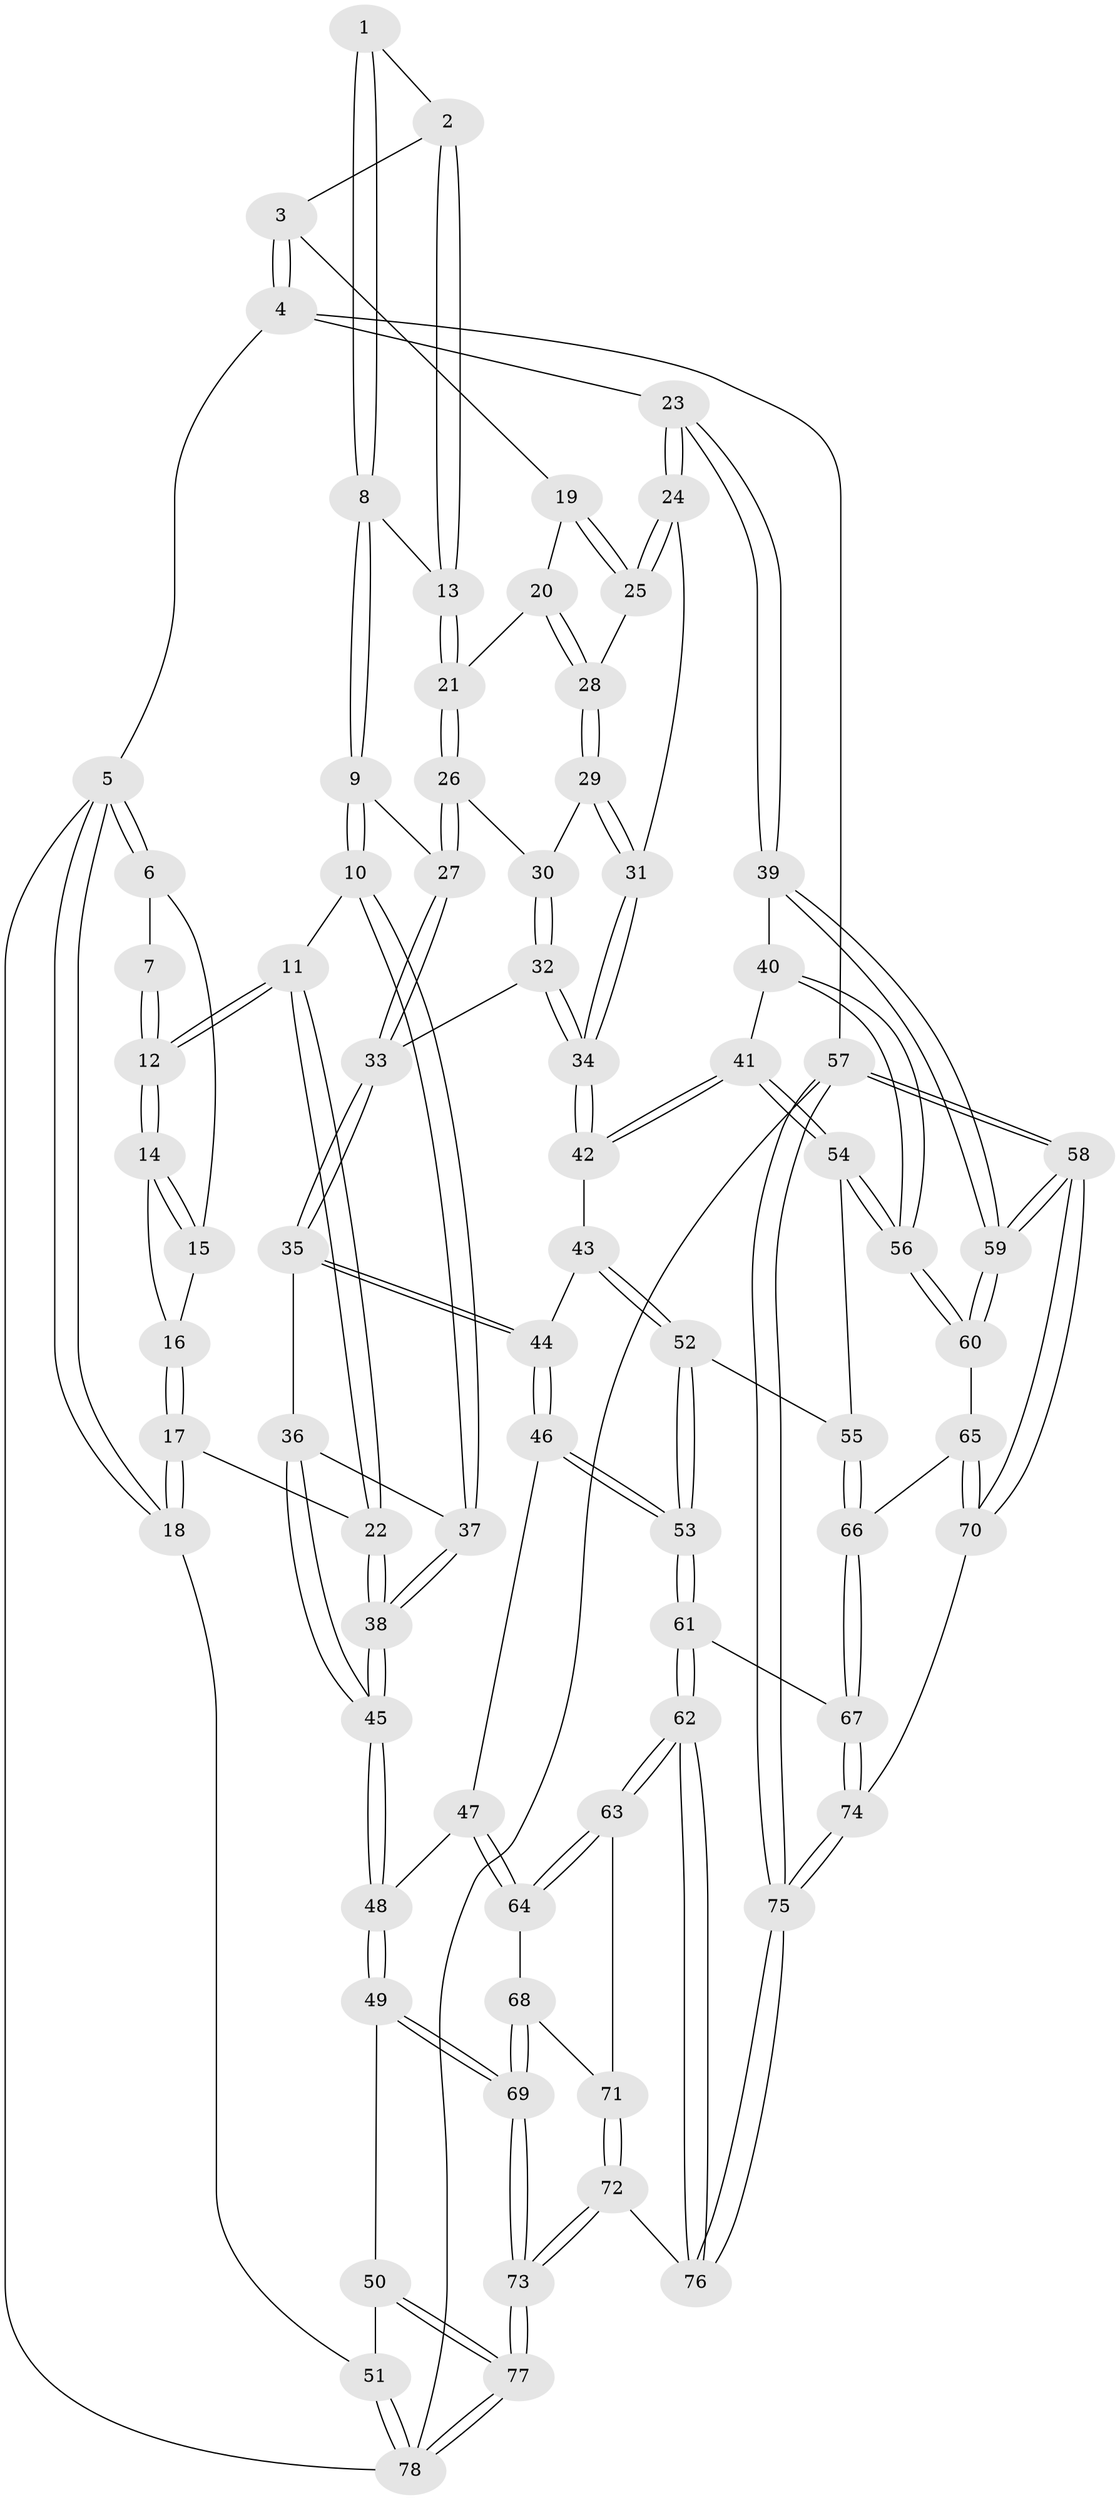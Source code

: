 // coarse degree distribution, {3: 0.21739130434782608, 4: 0.43478260869565216, 5: 0.2826086956521739, 7: 0.021739130434782608, 6: 0.043478260869565216}
// Generated by graph-tools (version 1.1) at 2025/52/02/27/25 19:52:37]
// undirected, 78 vertices, 192 edges
graph export_dot {
graph [start="1"]
  node [color=gray90,style=filled];
  1 [pos="+0.4473710413688779+0"];
  2 [pos="+0.6200460988762153+0"];
  3 [pos="+0.901899485713779+0"];
  4 [pos="+1+0"];
  5 [pos="+0+0"];
  6 [pos="+0+0"];
  7 [pos="+0.30551586794373475+0"];
  8 [pos="+0.4520191246222506+0.08911297215652247"];
  9 [pos="+0.36161955458290285+0.21205961056636952"];
  10 [pos="+0.32155188615914165+0.22331291503544"];
  11 [pos="+0.29116068194793726+0.2068944580556658"];
  12 [pos="+0.25165108051102075+0.11806388540828622"];
  13 [pos="+0.6182511577839094+0.11090357979498901"];
  14 [pos="+0.19584395045010072+0.0936450617824053"];
  15 [pos="+0.06504944367871013+0"];
  16 [pos="+0.07094083228219378+0.09743535194911172"];
  17 [pos="+0+0.30252439622876"];
  18 [pos="+0+0.31699246081696686"];
  19 [pos="+0.7924778772335406+0.08638993515935592"];
  20 [pos="+0.6317745215151528+0.11799236608965043"];
  21 [pos="+0.6247837114316233+0.11817223328740621"];
  22 [pos="+0+0.3026960807648188"];
  23 [pos="+1+0.27908175414385683"];
  24 [pos="+0.9180938705881088+0.22687696407098193"];
  25 [pos="+0.8170268428453363+0.14699113303374242"];
  26 [pos="+0.6121673778668335+0.18305509868770878"];
  27 [pos="+0.4775341796461285+0.2640248812532732"];
  28 [pos="+0.7395085106034389+0.22574120172986653"];
  29 [pos="+0.7374410249043175+0.2298114935479496"];
  30 [pos="+0.6549709012603742+0.25817124675337083"];
  31 [pos="+0.7838324063625856+0.33346828550435703"];
  32 [pos="+0.646030620709224+0.3076369645189695"];
  33 [pos="+0.5377733562681986+0.3422287882551709"];
  34 [pos="+0.7521878232173118+0.4059328662182355"];
  35 [pos="+0.5307991083412048+0.43997650349883616"];
  36 [pos="+0.42400557641467923+0.42238034102816996"];
  37 [pos="+0.3209402494664604+0.2323830614457473"];
  38 [pos="+0.2467523270575619+0.46682377891348403"];
  39 [pos="+1+0.32781568822311197"];
  40 [pos="+0.8678701597461755+0.47956039001092515"];
  41 [pos="+0.8295913125463885+0.474926507461637"];
  42 [pos="+0.7545955728562355+0.42248838030322416"];
  43 [pos="+0.6427376846901643+0.4847113282433544"];
  44 [pos="+0.5449969147192689+0.4689485499463691"];
  45 [pos="+0.2700417130974641+0.5512233919583723"];
  46 [pos="+0.4790167650693838+0.5830140179865373"];
  47 [pos="+0.44679116542834435+0.596675101043518"];
  48 [pos="+0.2700757360117188+0.5728347150431631"];
  49 [pos="+0.18387330124179+0.6816108274309477"];
  50 [pos="+0.11427653186110771+0.697859603143311"];
  51 [pos="+0+0.6482872017473491"];
  52 [pos="+0.6731517461608414+0.6421303771722608"];
  53 [pos="+0.6310796408659207+0.6864344835921558"];
  54 [pos="+0.7617576232400285+0.6135465765334244"];
  55 [pos="+0.7327274351232469+0.6348314630053874"];
  56 [pos="+0.9312052302332127+0.6864305141592404"];
  57 [pos="+1+1"];
  58 [pos="+1+0.8797056082997418"];
  59 [pos="+1+0.7107916559133598"];
  60 [pos="+0.9457726360437387+0.7091074435609908"];
  61 [pos="+0.6259082160986755+0.7346521496169299"];
  62 [pos="+0.5839916859738923+0.7977651648642163"];
  63 [pos="+0.566174282826495+0.7927412718807652"];
  64 [pos="+0.4575786674399961+0.7140819332893826"];
  65 [pos="+0.9212362234464582+0.7305744506583268"];
  66 [pos="+0.8318051320300694+0.7733599241906547"];
  67 [pos="+0.8101376801667881+0.7973630564610975"];
  68 [pos="+0.36863015051636433+0.7872521847986388"];
  69 [pos="+0.2967041181806055+0.7923264473082001"];
  70 [pos="+0.9360445557570521+0.9066775302701173"];
  71 [pos="+0.4311393622320862+0.8210912107937368"];
  72 [pos="+0.49870000902951034+1"];
  73 [pos="+0.34855899891845554+1"];
  74 [pos="+0.7627315779829805+1"];
  75 [pos="+0.710362843200792+1"];
  76 [pos="+0.6276678085605104+1"];
  77 [pos="+0.1414875998075679+1"];
  78 [pos="+0+1"];
  1 -- 2;
  1 -- 8;
  1 -- 8;
  2 -- 3;
  2 -- 13;
  2 -- 13;
  3 -- 4;
  3 -- 4;
  3 -- 19;
  4 -- 5;
  4 -- 23;
  4 -- 57;
  5 -- 6;
  5 -- 6;
  5 -- 18;
  5 -- 18;
  5 -- 78;
  6 -- 7;
  6 -- 15;
  7 -- 12;
  7 -- 12;
  8 -- 9;
  8 -- 9;
  8 -- 13;
  9 -- 10;
  9 -- 10;
  9 -- 27;
  10 -- 11;
  10 -- 37;
  10 -- 37;
  11 -- 12;
  11 -- 12;
  11 -- 22;
  11 -- 22;
  12 -- 14;
  12 -- 14;
  13 -- 21;
  13 -- 21;
  14 -- 15;
  14 -- 15;
  14 -- 16;
  15 -- 16;
  16 -- 17;
  16 -- 17;
  17 -- 18;
  17 -- 18;
  17 -- 22;
  18 -- 51;
  19 -- 20;
  19 -- 25;
  19 -- 25;
  20 -- 21;
  20 -- 28;
  20 -- 28;
  21 -- 26;
  21 -- 26;
  22 -- 38;
  22 -- 38;
  23 -- 24;
  23 -- 24;
  23 -- 39;
  23 -- 39;
  24 -- 25;
  24 -- 25;
  24 -- 31;
  25 -- 28;
  26 -- 27;
  26 -- 27;
  26 -- 30;
  27 -- 33;
  27 -- 33;
  28 -- 29;
  28 -- 29;
  29 -- 30;
  29 -- 31;
  29 -- 31;
  30 -- 32;
  30 -- 32;
  31 -- 34;
  31 -- 34;
  32 -- 33;
  32 -- 34;
  32 -- 34;
  33 -- 35;
  33 -- 35;
  34 -- 42;
  34 -- 42;
  35 -- 36;
  35 -- 44;
  35 -- 44;
  36 -- 37;
  36 -- 45;
  36 -- 45;
  37 -- 38;
  37 -- 38;
  38 -- 45;
  38 -- 45;
  39 -- 40;
  39 -- 59;
  39 -- 59;
  40 -- 41;
  40 -- 56;
  40 -- 56;
  41 -- 42;
  41 -- 42;
  41 -- 54;
  41 -- 54;
  42 -- 43;
  43 -- 44;
  43 -- 52;
  43 -- 52;
  44 -- 46;
  44 -- 46;
  45 -- 48;
  45 -- 48;
  46 -- 47;
  46 -- 53;
  46 -- 53;
  47 -- 48;
  47 -- 64;
  47 -- 64;
  48 -- 49;
  48 -- 49;
  49 -- 50;
  49 -- 69;
  49 -- 69;
  50 -- 51;
  50 -- 77;
  50 -- 77;
  51 -- 78;
  51 -- 78;
  52 -- 53;
  52 -- 53;
  52 -- 55;
  53 -- 61;
  53 -- 61;
  54 -- 55;
  54 -- 56;
  54 -- 56;
  55 -- 66;
  55 -- 66;
  56 -- 60;
  56 -- 60;
  57 -- 58;
  57 -- 58;
  57 -- 75;
  57 -- 75;
  57 -- 78;
  58 -- 59;
  58 -- 59;
  58 -- 70;
  58 -- 70;
  59 -- 60;
  59 -- 60;
  60 -- 65;
  61 -- 62;
  61 -- 62;
  61 -- 67;
  62 -- 63;
  62 -- 63;
  62 -- 76;
  62 -- 76;
  63 -- 64;
  63 -- 64;
  63 -- 71;
  64 -- 68;
  65 -- 66;
  65 -- 70;
  65 -- 70;
  66 -- 67;
  66 -- 67;
  67 -- 74;
  67 -- 74;
  68 -- 69;
  68 -- 69;
  68 -- 71;
  69 -- 73;
  69 -- 73;
  70 -- 74;
  71 -- 72;
  71 -- 72;
  72 -- 73;
  72 -- 73;
  72 -- 76;
  73 -- 77;
  73 -- 77;
  74 -- 75;
  74 -- 75;
  75 -- 76;
  75 -- 76;
  77 -- 78;
  77 -- 78;
}
